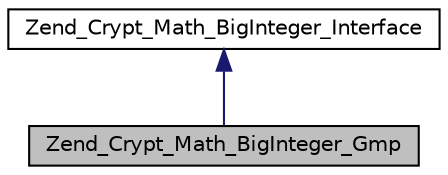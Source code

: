 digraph G
{
  edge [fontname="Helvetica",fontsize="10",labelfontname="Helvetica",labelfontsize="10"];
  node [fontname="Helvetica",fontsize="10",shape=record];
  Node1 [label="Zend_Crypt_Math_BigInteger_Gmp",height=0.2,width=0.4,color="black", fillcolor="grey75", style="filled" fontcolor="black"];
  Node2 -> Node1 [dir="back",color="midnightblue",fontsize="10",style="solid",fontname="Helvetica"];
  Node2 [label="Zend_Crypt_Math_BigInteger_Interface",height=0.2,width=0.4,color="black", fillcolor="white", style="filled",URL="$interface_zend___crypt___math___big_integer___interface.html"];
}
